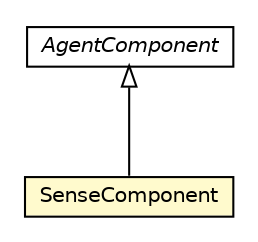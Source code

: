 #!/usr/local/bin/dot
#
# Class diagram 
# Generated by UMLGraph version R5_6 (http://www.umlgraph.org/)
#

digraph G {
	edge [fontname="Helvetica",fontsize=10,labelfontname="Helvetica",labelfontsize=10];
	node [fontname="Helvetica",fontsize=10,shape=plaintext];
	nodesep=0.25;
	ranksep=0.5;
	// jason.infra.components.SenseComponent
	c62261 [label=<<table title="jason.infra.components.SenseComponent" border="0" cellborder="1" cellspacing="0" cellpadding="2" port="p" bgcolor="lemonChiffon" href="./SenseComponent.html">
		<tr><td><table border="0" cellspacing="0" cellpadding="1">
<tr><td align="center" balign="center"> SenseComponent </td></tr>
		</table></td></tr>
		</table>>, URL="./SenseComponent.html", fontname="Helvetica", fontcolor="black", fontsize=10.0];
	// jason.infra.components.AgentComponent
	c62264 [label=<<table title="jason.infra.components.AgentComponent" border="0" cellborder="1" cellspacing="0" cellpadding="2" port="p" href="./AgentComponent.html">
		<tr><td><table border="0" cellspacing="0" cellpadding="1">
<tr><td align="center" balign="center"><font face="Helvetica-Oblique"> AgentComponent </font></td></tr>
		</table></td></tr>
		</table>>, URL="./AgentComponent.html", fontname="Helvetica", fontcolor="black", fontsize=10.0];
	//jason.infra.components.SenseComponent extends jason.infra.components.AgentComponent
	c62264:p -> c62261:p [dir=back,arrowtail=empty];
}

